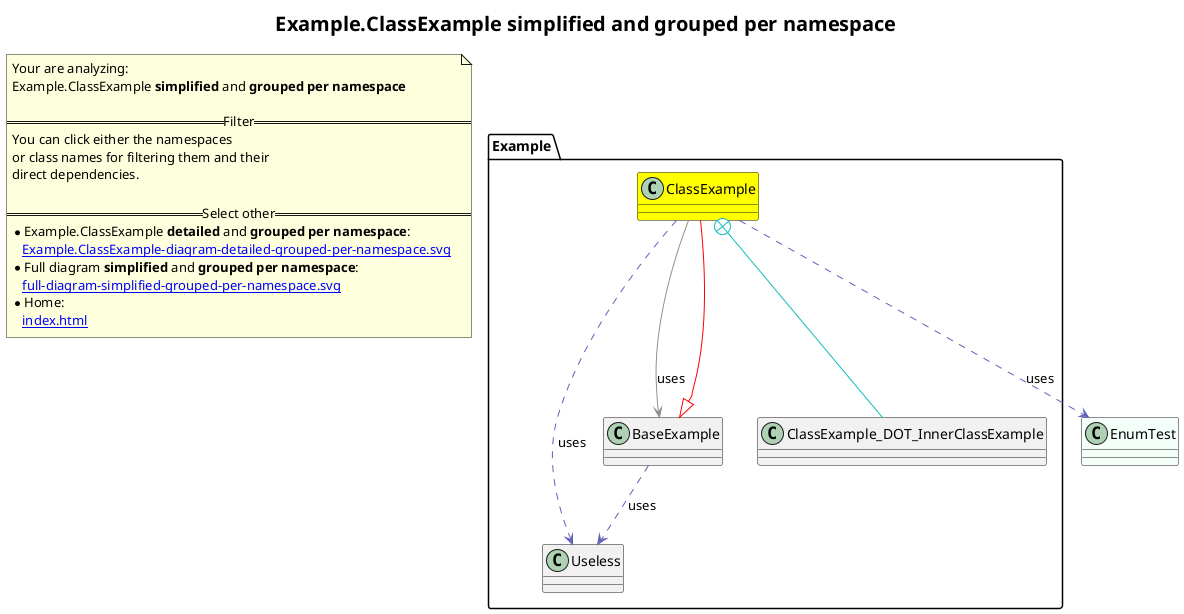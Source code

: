@startuml
title <size:20>Example.ClassExample **simplified** and **grouped per namespace**</size>
note "Your are analyzing:\nExample.ClassExample **simplified** and **grouped per namespace**\n\n==Filter==\nYou can click either the namespaces \nor class names for filtering them and their\ndirect dependencies.\n\n==Select other==\n* Example.ClassExample **detailed** and **grouped per namespace**:\n   [[Example.ClassExample-diagram-detailed-grouped-per-namespace.svg]]\n* Full diagram **simplified** and **grouped per namespace**:\n   [[full-diagram-simplified-grouped-per-namespace.svg]]\n* Home:\n   [[index.html]]" as FloatingNote
class EnumTest [[EnumTest-diagram-simplified-grouped-per-namespace.svg]] #MintCream {
}
' Closing all previous_sub_namespace_list namespace None because file analysis is finished.
namespace Example [[Example-diagram-simplified-grouped-per-namespace.svg]] {
class Example.ClassExample [[Example.ClassExample-diagram-simplified-grouped-per-namespace.svg]] #yellow {
}
class Example.BaseExample [[Example.BaseExample-diagram-simplified-grouped-per-namespace.svg]]  {
}
class Example.Useless [[Example.Useless-diagram-simplified-grouped-per-namespace.svg]]  {
}
class Example.ClassExample_DOT_InnerClassExample [[Example.ClassExample_DOT_InnerClassExample-diagram-simplified-grouped-per-namespace.svg]]  {
}
'Compared namespace Example [[Example-diagram-simplified-grouped-per-namespace.svg]] { with last element of }
' Closing all previous_sub_namespace_list namespace None because file analysis is finished.
' Closing namespace Example
}
 ' *************************************** 
 ' *************************************** 
 ' *************************************** 
' Class relations extracted from namespace:
' 
' Class relations extracted from namespace:
' Example
Example.BaseExample <|-[#red]- Example.ClassExample
Example.ClassExample +-[#10BBBB]- Example.ClassExample_DOT_InnerClassExample 
Example.ClassExample .[#6060BB].> Example.Useless  : uses 
Example.ClassExample .[#6060BB].> EnumTest  : uses 
Example.ClassExample -[#909090]-> Example.BaseExample  : uses 
Example.BaseExample .[#6060BB].> Example.Useless  : uses 
@enduml